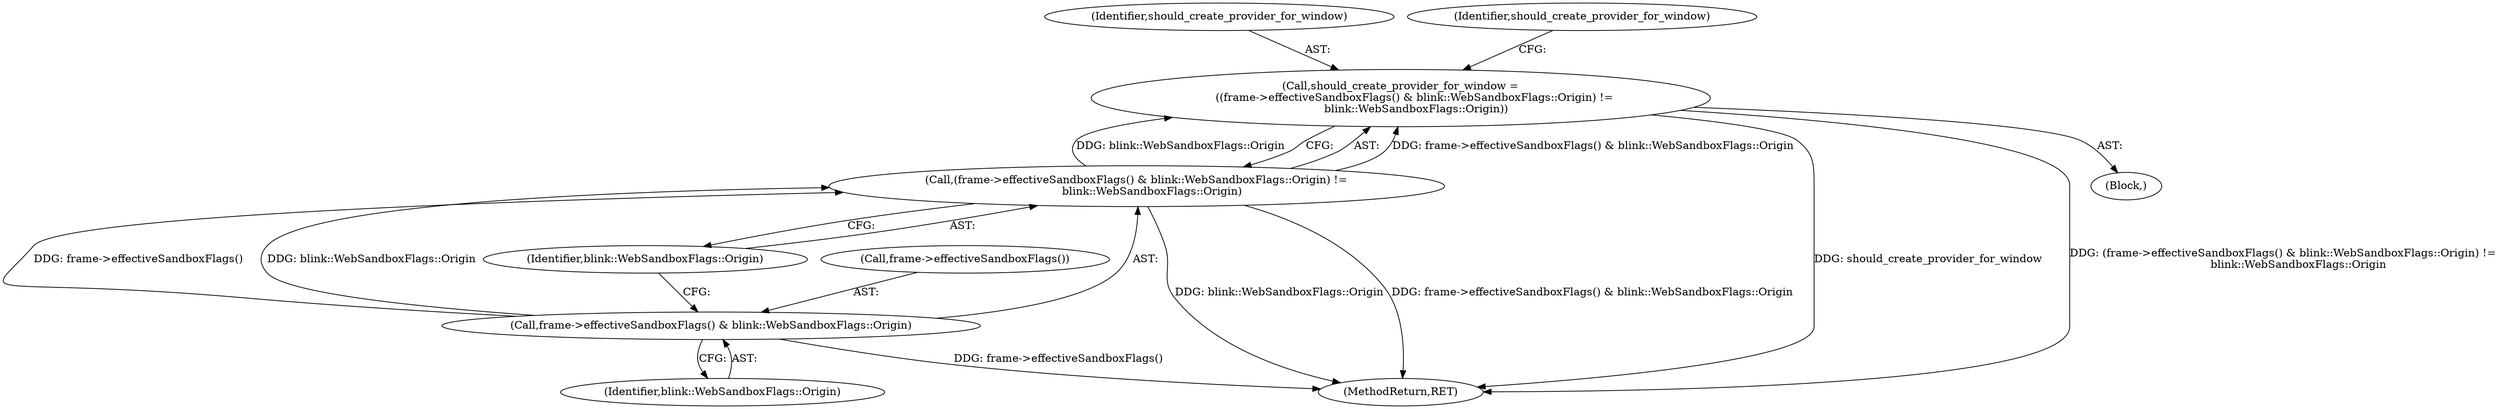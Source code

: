 digraph "0_Chrome_8353baf8d1504dbdd4ad7584ff2466de657521cd@API" {
"1000144" [label="(Call,should_create_provider_for_window =\n        ((frame->effectiveSandboxFlags() & blink::WebSandboxFlags::Origin) !=\n         blink::WebSandboxFlags::Origin))"];
"1000146" [label="(Call,(frame->effectiveSandboxFlags() & blink::WebSandboxFlags::Origin) !=\n         blink::WebSandboxFlags::Origin)"];
"1000147" [label="(Call,frame->effectiveSandboxFlags() & blink::WebSandboxFlags::Origin)"];
"1000150" [label="(Identifier,blink::WebSandboxFlags::Origin)"];
"1000146" [label="(Call,(frame->effectiveSandboxFlags() & blink::WebSandboxFlags::Origin) !=\n         blink::WebSandboxFlags::Origin)"];
"1000201" [label="(MethodReturn,RET)"];
"1000145" [label="(Identifier,should_create_provider_for_window)"];
"1000148" [label="(Call,frame->effectiveSandboxFlags())"];
"1000144" [label="(Call,should_create_provider_for_window =\n        ((frame->effectiveSandboxFlags() & blink::WebSandboxFlags::Origin) !=\n         blink::WebSandboxFlags::Origin))"];
"1000147" [label="(Call,frame->effectiveSandboxFlags() & blink::WebSandboxFlags::Origin)"];
"1000152" [label="(Identifier,should_create_provider_for_window)"];
"1000143" [label="(Block,)"];
"1000149" [label="(Identifier,blink::WebSandboxFlags::Origin)"];
"1000144" -> "1000143"  [label="AST: "];
"1000144" -> "1000146"  [label="CFG: "];
"1000145" -> "1000144"  [label="AST: "];
"1000146" -> "1000144"  [label="AST: "];
"1000152" -> "1000144"  [label="CFG: "];
"1000144" -> "1000201"  [label="DDG: should_create_provider_for_window"];
"1000144" -> "1000201"  [label="DDG: (frame->effectiveSandboxFlags() & blink::WebSandboxFlags::Origin) !=\n         blink::WebSandboxFlags::Origin"];
"1000146" -> "1000144"  [label="DDG: frame->effectiveSandboxFlags() & blink::WebSandboxFlags::Origin"];
"1000146" -> "1000144"  [label="DDG: blink::WebSandboxFlags::Origin"];
"1000146" -> "1000150"  [label="CFG: "];
"1000147" -> "1000146"  [label="AST: "];
"1000150" -> "1000146"  [label="AST: "];
"1000146" -> "1000201"  [label="DDG: blink::WebSandboxFlags::Origin"];
"1000146" -> "1000201"  [label="DDG: frame->effectiveSandboxFlags() & blink::WebSandboxFlags::Origin"];
"1000147" -> "1000146"  [label="DDG: frame->effectiveSandboxFlags()"];
"1000147" -> "1000146"  [label="DDG: blink::WebSandboxFlags::Origin"];
"1000147" -> "1000149"  [label="CFG: "];
"1000148" -> "1000147"  [label="AST: "];
"1000149" -> "1000147"  [label="AST: "];
"1000150" -> "1000147"  [label="CFG: "];
"1000147" -> "1000201"  [label="DDG: frame->effectiveSandboxFlags()"];
}
